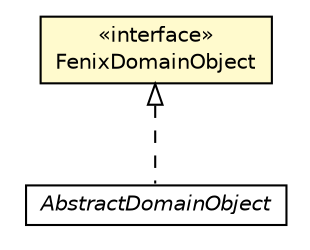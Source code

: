 #!/usr/local/bin/dot
#
# Class diagram 
# Generated by UMLGraph version 5.1 (http://www.umlgraph.org/)
#

digraph G {
	edge [fontname="Helvetica",fontsize=10,labelfontname="Helvetica",labelfontsize=10];
	node [fontname="Helvetica",fontsize=10,shape=plaintext];
	nodesep=0.25;
	ranksep=0.5;
	// dml.runtime.FenixDomainObject
	c7868 [label=<<table title="dml.runtime.FenixDomainObject" border="0" cellborder="1" cellspacing="0" cellpadding="2" port="p" bgcolor="lemonChiffon" href="./FenixDomainObject.html">
		<tr><td><table border="0" cellspacing="0" cellpadding="1">
<tr><td align="center" balign="center"> &#171;interface&#187; </td></tr>
<tr><td align="center" balign="center"> FenixDomainObject </td></tr>
		</table></td></tr>
		</table>>, fontname="Helvetica", fontcolor="black", fontsize=10.0];
	// pt.ist.fenixframework.pstm.AbstractDomainObject
	c7923 [label=<<table title="pt.ist.fenixframework.pstm.AbstractDomainObject" border="0" cellborder="1" cellspacing="0" cellpadding="2" port="p" href="../../pt/ist/fenixframework/pstm/AbstractDomainObject.html">
		<tr><td><table border="0" cellspacing="0" cellpadding="1">
<tr><td align="center" balign="center"><font face="Helvetica-Oblique"> AbstractDomainObject </font></td></tr>
		</table></td></tr>
		</table>>, fontname="Helvetica", fontcolor="black", fontsize=10.0];
	//pt.ist.fenixframework.pstm.AbstractDomainObject implements dml.runtime.FenixDomainObject
	c7868:p -> c7923:p [dir=back,arrowtail=empty,style=dashed];
}

